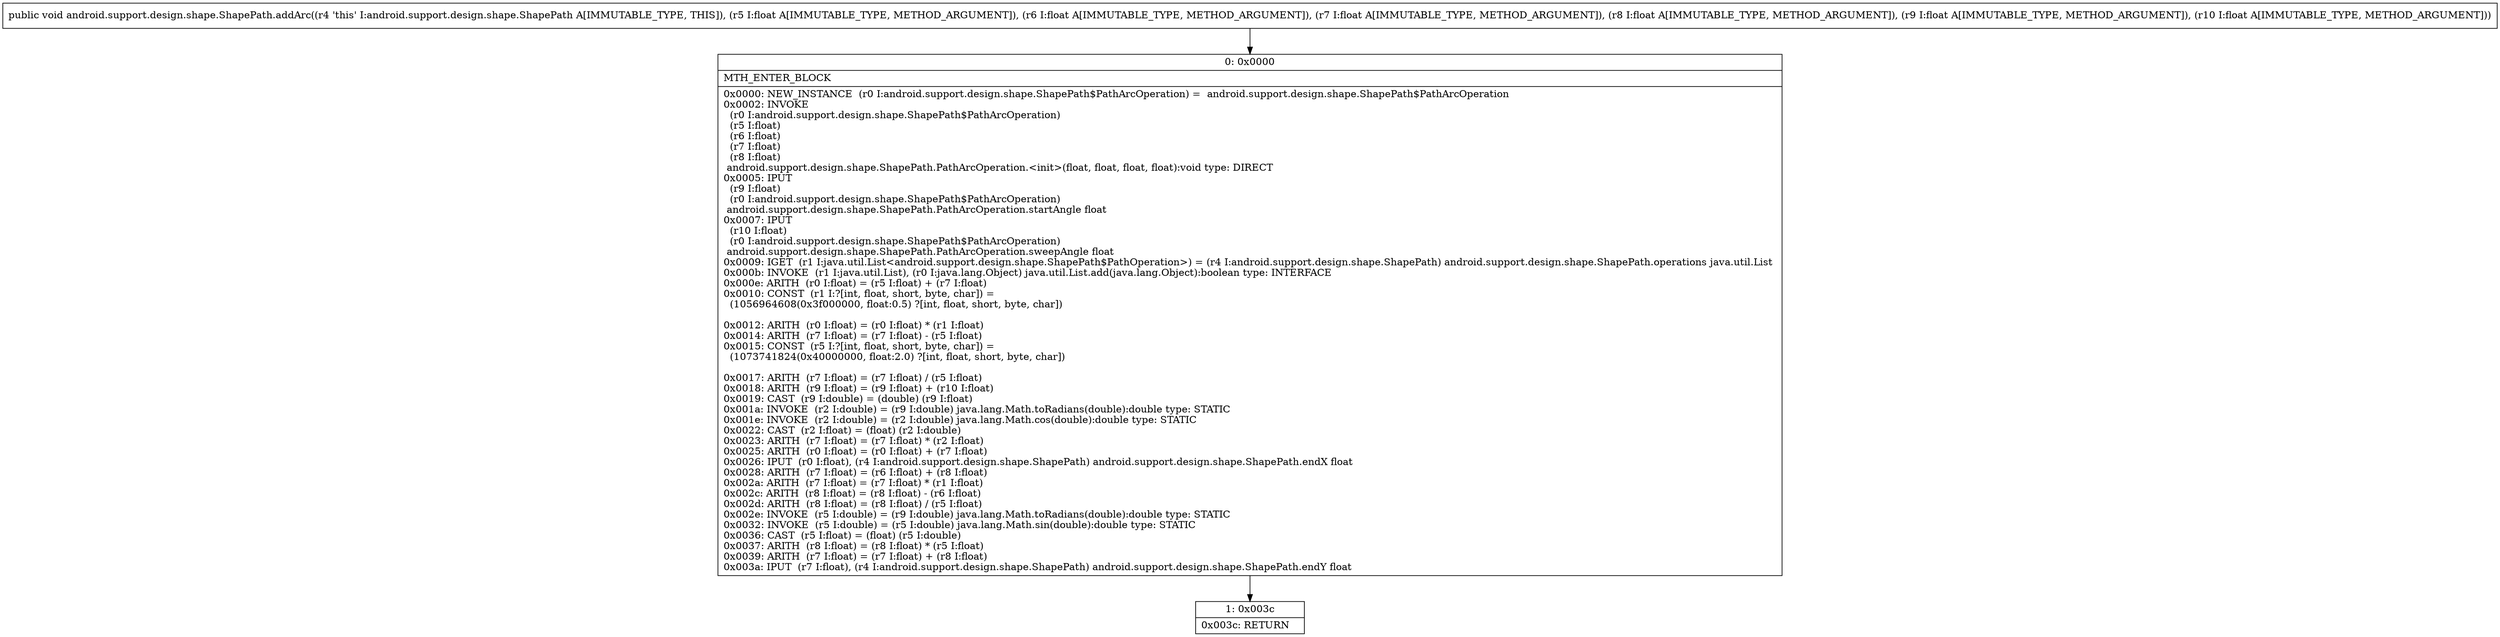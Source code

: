 digraph "CFG forandroid.support.design.shape.ShapePath.addArc(FFFFFF)V" {
Node_0 [shape=record,label="{0\:\ 0x0000|MTH_ENTER_BLOCK\l|0x0000: NEW_INSTANCE  (r0 I:android.support.design.shape.ShapePath$PathArcOperation) =  android.support.design.shape.ShapePath$PathArcOperation \l0x0002: INVOKE  \l  (r0 I:android.support.design.shape.ShapePath$PathArcOperation)\l  (r5 I:float)\l  (r6 I:float)\l  (r7 I:float)\l  (r8 I:float)\l android.support.design.shape.ShapePath.PathArcOperation.\<init\>(float, float, float, float):void type: DIRECT \l0x0005: IPUT  \l  (r9 I:float)\l  (r0 I:android.support.design.shape.ShapePath$PathArcOperation)\l android.support.design.shape.ShapePath.PathArcOperation.startAngle float \l0x0007: IPUT  \l  (r10 I:float)\l  (r0 I:android.support.design.shape.ShapePath$PathArcOperation)\l android.support.design.shape.ShapePath.PathArcOperation.sweepAngle float \l0x0009: IGET  (r1 I:java.util.List\<android.support.design.shape.ShapePath$PathOperation\>) = (r4 I:android.support.design.shape.ShapePath) android.support.design.shape.ShapePath.operations java.util.List \l0x000b: INVOKE  (r1 I:java.util.List), (r0 I:java.lang.Object) java.util.List.add(java.lang.Object):boolean type: INTERFACE \l0x000e: ARITH  (r0 I:float) = (r5 I:float) + (r7 I:float) \l0x0010: CONST  (r1 I:?[int, float, short, byte, char]) = \l  (1056964608(0x3f000000, float:0.5) ?[int, float, short, byte, char])\l \l0x0012: ARITH  (r0 I:float) = (r0 I:float) * (r1 I:float) \l0x0014: ARITH  (r7 I:float) = (r7 I:float) \- (r5 I:float) \l0x0015: CONST  (r5 I:?[int, float, short, byte, char]) = \l  (1073741824(0x40000000, float:2.0) ?[int, float, short, byte, char])\l \l0x0017: ARITH  (r7 I:float) = (r7 I:float) \/ (r5 I:float) \l0x0018: ARITH  (r9 I:float) = (r9 I:float) + (r10 I:float) \l0x0019: CAST  (r9 I:double) = (double) (r9 I:float) \l0x001a: INVOKE  (r2 I:double) = (r9 I:double) java.lang.Math.toRadians(double):double type: STATIC \l0x001e: INVOKE  (r2 I:double) = (r2 I:double) java.lang.Math.cos(double):double type: STATIC \l0x0022: CAST  (r2 I:float) = (float) (r2 I:double) \l0x0023: ARITH  (r7 I:float) = (r7 I:float) * (r2 I:float) \l0x0025: ARITH  (r0 I:float) = (r0 I:float) + (r7 I:float) \l0x0026: IPUT  (r0 I:float), (r4 I:android.support.design.shape.ShapePath) android.support.design.shape.ShapePath.endX float \l0x0028: ARITH  (r7 I:float) = (r6 I:float) + (r8 I:float) \l0x002a: ARITH  (r7 I:float) = (r7 I:float) * (r1 I:float) \l0x002c: ARITH  (r8 I:float) = (r8 I:float) \- (r6 I:float) \l0x002d: ARITH  (r8 I:float) = (r8 I:float) \/ (r5 I:float) \l0x002e: INVOKE  (r5 I:double) = (r9 I:double) java.lang.Math.toRadians(double):double type: STATIC \l0x0032: INVOKE  (r5 I:double) = (r5 I:double) java.lang.Math.sin(double):double type: STATIC \l0x0036: CAST  (r5 I:float) = (float) (r5 I:double) \l0x0037: ARITH  (r8 I:float) = (r8 I:float) * (r5 I:float) \l0x0039: ARITH  (r7 I:float) = (r7 I:float) + (r8 I:float) \l0x003a: IPUT  (r7 I:float), (r4 I:android.support.design.shape.ShapePath) android.support.design.shape.ShapePath.endY float \l}"];
Node_1 [shape=record,label="{1\:\ 0x003c|0x003c: RETURN   \l}"];
MethodNode[shape=record,label="{public void android.support.design.shape.ShapePath.addArc((r4 'this' I:android.support.design.shape.ShapePath A[IMMUTABLE_TYPE, THIS]), (r5 I:float A[IMMUTABLE_TYPE, METHOD_ARGUMENT]), (r6 I:float A[IMMUTABLE_TYPE, METHOD_ARGUMENT]), (r7 I:float A[IMMUTABLE_TYPE, METHOD_ARGUMENT]), (r8 I:float A[IMMUTABLE_TYPE, METHOD_ARGUMENT]), (r9 I:float A[IMMUTABLE_TYPE, METHOD_ARGUMENT]), (r10 I:float A[IMMUTABLE_TYPE, METHOD_ARGUMENT])) }"];
MethodNode -> Node_0;
Node_0 -> Node_1;
}

